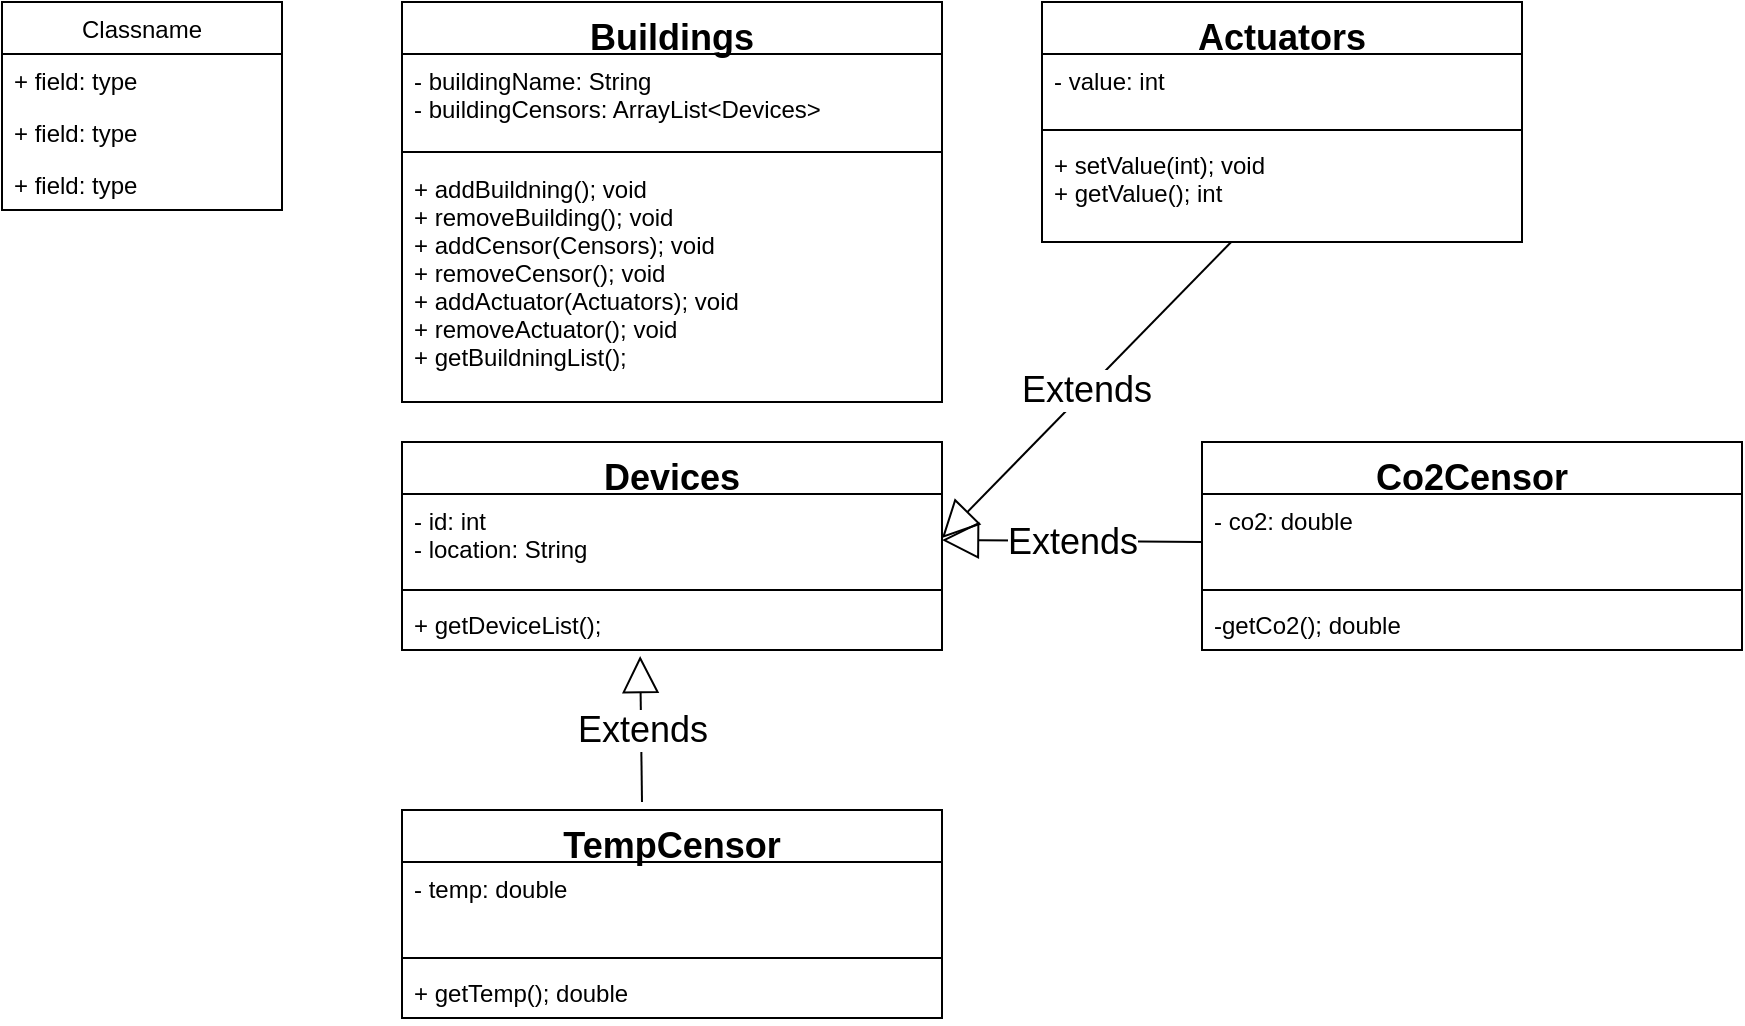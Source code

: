 <mxfile version="12.2.6" type="device" pages="1"><diagram id="nZ6EOaIHHojGqLmD3SD4" name="Page-1"><mxGraphModel dx="939" dy="499" grid="1" gridSize="10" guides="1" tooltips="1" connect="1" arrows="1" fold="1" page="1" pageScale="1" pageWidth="827" pageHeight="1169" math="0" shadow="0"><root><mxCell id="0"/><mxCell id="1" parent="0"/><mxCell id="8MmPJkLlT50e5zNfxDgW-19" value="Classname" style="swimlane;fontStyle=0;childLayout=stackLayout;horizontal=1;startSize=26;fillColor=none;horizontalStack=0;resizeParent=1;resizeParentMax=0;resizeLast=0;collapsible=1;marginBottom=0;" vertex="1" parent="1"><mxGeometry x="40" y="40" width="140" height="104" as="geometry"/></mxCell><mxCell id="8MmPJkLlT50e5zNfxDgW-20" value="+ field: type" style="text;strokeColor=none;fillColor=none;align=left;verticalAlign=top;spacingLeft=4;spacingRight=4;overflow=hidden;rotatable=0;points=[[0,0.5],[1,0.5]];portConstraint=eastwest;" vertex="1" parent="8MmPJkLlT50e5zNfxDgW-19"><mxGeometry y="26" width="140" height="26" as="geometry"/></mxCell><mxCell id="8MmPJkLlT50e5zNfxDgW-21" value="+ field: type" style="text;strokeColor=none;fillColor=none;align=left;verticalAlign=top;spacingLeft=4;spacingRight=4;overflow=hidden;rotatable=0;points=[[0,0.5],[1,0.5]];portConstraint=eastwest;" vertex="1" parent="8MmPJkLlT50e5zNfxDgW-19"><mxGeometry y="52" width="140" height="26" as="geometry"/></mxCell><mxCell id="8MmPJkLlT50e5zNfxDgW-22" value="+ field: type" style="text;strokeColor=none;fillColor=none;align=left;verticalAlign=top;spacingLeft=4;spacingRight=4;overflow=hidden;rotatable=0;points=[[0,0.5],[1,0.5]];portConstraint=eastwest;" vertex="1" parent="8MmPJkLlT50e5zNfxDgW-19"><mxGeometry y="78" width="140" height="26" as="geometry"/></mxCell><mxCell id="8MmPJkLlT50e5zNfxDgW-23" value="Buildings" style="swimlane;fontStyle=1;align=center;verticalAlign=top;childLayout=stackLayout;horizontal=1;startSize=26;horizontalStack=0;resizeParent=1;resizeParentMax=0;resizeLast=0;collapsible=1;marginBottom=0;fontSize=18;" vertex="1" parent="1"><mxGeometry x="240" y="40" width="270" height="200" as="geometry"/></mxCell><mxCell id="8MmPJkLlT50e5zNfxDgW-24" value="- buildingName: String&#10;- buildingCensors: ArrayList&lt;Devices&gt;" style="text;strokeColor=none;fillColor=none;align=left;verticalAlign=top;spacingLeft=4;spacingRight=4;overflow=hidden;rotatable=0;points=[[0,0.5],[1,0.5]];portConstraint=eastwest;" vertex="1" parent="8MmPJkLlT50e5zNfxDgW-23"><mxGeometry y="26" width="270" height="44" as="geometry"/></mxCell><mxCell id="8MmPJkLlT50e5zNfxDgW-25" value="" style="line;strokeWidth=1;fillColor=none;align=left;verticalAlign=middle;spacingTop=-1;spacingLeft=3;spacingRight=3;rotatable=0;labelPosition=right;points=[];portConstraint=eastwest;" vertex="1" parent="8MmPJkLlT50e5zNfxDgW-23"><mxGeometry y="70" width="270" height="10" as="geometry"/></mxCell><mxCell id="8MmPJkLlT50e5zNfxDgW-26" value="+ addBuildning(); void&#10;+ removeBuilding(); void&#10;+ addCensor(Censors); void&#10;+ removeCensor(); void&#10;+ addActuator(Actuators); void&#10;+ removeActuator(); void&#10;+ getBuildningList();" style="text;strokeColor=none;fillColor=none;align=left;verticalAlign=top;spacingLeft=4;spacingRight=4;overflow=hidden;rotatable=0;points=[[0,0.5],[1,0.5]];portConstraint=eastwest;" vertex="1" parent="8MmPJkLlT50e5zNfxDgW-23"><mxGeometry y="80" width="270" height="120" as="geometry"/></mxCell><mxCell id="8MmPJkLlT50e5zNfxDgW-33" value="Devices" style="swimlane;fontStyle=1;align=center;verticalAlign=top;childLayout=stackLayout;horizontal=1;startSize=26;horizontalStack=0;resizeParent=1;resizeParentMax=0;resizeLast=0;collapsible=1;marginBottom=0;fontSize=18;" vertex="1" parent="1"><mxGeometry x="240" y="260" width="270" height="104" as="geometry"/></mxCell><mxCell id="8MmPJkLlT50e5zNfxDgW-34" value="- id: int&#10;- location: String" style="text;strokeColor=none;fillColor=none;align=left;verticalAlign=top;spacingLeft=4;spacingRight=4;overflow=hidden;rotatable=0;points=[[0,0.5],[1,0.5]];portConstraint=eastwest;" vertex="1" parent="8MmPJkLlT50e5zNfxDgW-33"><mxGeometry y="26" width="270" height="44" as="geometry"/></mxCell><mxCell id="8MmPJkLlT50e5zNfxDgW-35" value="" style="line;strokeWidth=1;fillColor=none;align=left;verticalAlign=middle;spacingTop=-1;spacingLeft=3;spacingRight=3;rotatable=0;labelPosition=right;points=[];portConstraint=eastwest;" vertex="1" parent="8MmPJkLlT50e5zNfxDgW-33"><mxGeometry y="70" width="270" height="8" as="geometry"/></mxCell><mxCell id="8MmPJkLlT50e5zNfxDgW-36" value="+ getDeviceList();" style="text;strokeColor=none;fillColor=none;align=left;verticalAlign=top;spacingLeft=4;spacingRight=4;overflow=hidden;rotatable=0;points=[[0,0.5],[1,0.5]];portConstraint=eastwest;" vertex="1" parent="8MmPJkLlT50e5zNfxDgW-33"><mxGeometry y="78" width="270" height="26" as="geometry"/></mxCell><mxCell id="8MmPJkLlT50e5zNfxDgW-47" value="Co2Censor" style="swimlane;fontStyle=1;align=center;verticalAlign=top;childLayout=stackLayout;horizontal=1;startSize=26;horizontalStack=0;resizeParent=1;resizeParentMax=0;resizeLast=0;collapsible=1;marginBottom=0;fontSize=18;" vertex="1" parent="1"><mxGeometry x="640" y="260" width="270" height="104" as="geometry"/></mxCell><mxCell id="8MmPJkLlT50e5zNfxDgW-48" value="- co2: double" style="text;strokeColor=none;fillColor=none;align=left;verticalAlign=top;spacingLeft=4;spacingRight=4;overflow=hidden;rotatable=0;points=[[0,0.5],[1,0.5]];portConstraint=eastwest;" vertex="1" parent="8MmPJkLlT50e5zNfxDgW-47"><mxGeometry y="26" width="270" height="44" as="geometry"/></mxCell><mxCell id="8MmPJkLlT50e5zNfxDgW-58" value="Extends" style="endArrow=block;endSize=16;endFill=0;html=1;fontSize=18;" edge="1" parent="8MmPJkLlT50e5zNfxDgW-47" target="8MmPJkLlT50e5zNfxDgW-34"><mxGeometry width="160" relative="1" as="geometry"><mxPoint y="50" as="sourcePoint"/><mxPoint x="160" y="50" as="targetPoint"/></mxGeometry></mxCell><mxCell id="8MmPJkLlT50e5zNfxDgW-49" value="" style="line;strokeWidth=1;fillColor=none;align=left;verticalAlign=middle;spacingTop=-1;spacingLeft=3;spacingRight=3;rotatable=0;labelPosition=right;points=[];portConstraint=eastwest;" vertex="1" parent="8MmPJkLlT50e5zNfxDgW-47"><mxGeometry y="70" width="270" height="8" as="geometry"/></mxCell><mxCell id="8MmPJkLlT50e5zNfxDgW-50" value="-getCo2(); double" style="text;strokeColor=none;fillColor=none;align=left;verticalAlign=top;spacingLeft=4;spacingRight=4;overflow=hidden;rotatable=0;points=[[0,0.5],[1,0.5]];portConstraint=eastwest;" vertex="1" parent="8MmPJkLlT50e5zNfxDgW-47"><mxGeometry y="78" width="270" height="26" as="geometry"/></mxCell><mxCell id="8MmPJkLlT50e5zNfxDgW-41" value="TempCensor" style="swimlane;fontStyle=1;align=center;verticalAlign=top;childLayout=stackLayout;horizontal=1;startSize=26;horizontalStack=0;resizeParent=1;resizeParentMax=0;resizeLast=0;collapsible=1;marginBottom=0;fontSize=18;" vertex="1" parent="1"><mxGeometry x="240" y="444" width="270" height="104" as="geometry"/></mxCell><mxCell id="8MmPJkLlT50e5zNfxDgW-42" value="- temp: double" style="text;strokeColor=none;fillColor=none;align=left;verticalAlign=top;spacingLeft=4;spacingRight=4;overflow=hidden;rotatable=0;points=[[0,0.5],[1,0.5]];portConstraint=eastwest;" vertex="1" parent="8MmPJkLlT50e5zNfxDgW-41"><mxGeometry y="26" width="270" height="44" as="geometry"/></mxCell><mxCell id="8MmPJkLlT50e5zNfxDgW-43" value="" style="line;strokeWidth=1;fillColor=none;align=left;verticalAlign=middle;spacingTop=-1;spacingLeft=3;spacingRight=3;rotatable=0;labelPosition=right;points=[];portConstraint=eastwest;" vertex="1" parent="8MmPJkLlT50e5zNfxDgW-41"><mxGeometry y="70" width="270" height="8" as="geometry"/></mxCell><mxCell id="8MmPJkLlT50e5zNfxDgW-44" value="+ getTemp(); double" style="text;strokeColor=none;fillColor=none;align=left;verticalAlign=top;spacingLeft=4;spacingRight=4;overflow=hidden;rotatable=0;points=[[0,0.5],[1,0.5]];portConstraint=eastwest;" vertex="1" parent="8MmPJkLlT50e5zNfxDgW-41"><mxGeometry y="78" width="270" height="26" as="geometry"/></mxCell><mxCell id="8MmPJkLlT50e5zNfxDgW-56" value="Extends" style="endArrow=block;endSize=16;endFill=0;html=1;fontSize=18;entryX=0.441;entryY=1.115;entryDx=0;entryDy=0;entryPerimeter=0;" edge="1" parent="8MmPJkLlT50e5zNfxDgW-41" target="8MmPJkLlT50e5zNfxDgW-36"><mxGeometry width="160" relative="1" as="geometry"><mxPoint x="120" y="-4" as="sourcePoint"/><mxPoint x="280" y="-4" as="targetPoint"/></mxGeometry></mxCell><mxCell id="8MmPJkLlT50e5zNfxDgW-59" value="Actuators" style="swimlane;fontStyle=1;align=center;verticalAlign=top;childLayout=stackLayout;horizontal=1;startSize=26;horizontalStack=0;resizeParent=1;resizeParentMax=0;resizeLast=0;collapsible=1;marginBottom=0;fontSize=18;" vertex="1" parent="1"><mxGeometry x="560" y="40" width="240" height="120" as="geometry"/></mxCell><mxCell id="8MmPJkLlT50e5zNfxDgW-60" value="- value: int" style="text;strokeColor=none;fillColor=none;align=left;verticalAlign=top;spacingLeft=4;spacingRight=4;overflow=hidden;rotatable=0;points=[[0,0.5],[1,0.5]];portConstraint=eastwest;" vertex="1" parent="8MmPJkLlT50e5zNfxDgW-59"><mxGeometry y="26" width="240" height="34" as="geometry"/></mxCell><mxCell id="8MmPJkLlT50e5zNfxDgW-61" value="" style="line;strokeWidth=1;fillColor=none;align=left;verticalAlign=middle;spacingTop=-1;spacingLeft=3;spacingRight=3;rotatable=0;labelPosition=right;points=[];portConstraint=eastwest;" vertex="1" parent="8MmPJkLlT50e5zNfxDgW-59"><mxGeometry y="60" width="240" height="8" as="geometry"/></mxCell><mxCell id="8MmPJkLlT50e5zNfxDgW-62" value="+ setValue(int); void&#10;+ getValue(); int" style="text;strokeColor=none;fillColor=none;align=left;verticalAlign=top;spacingLeft=4;spacingRight=4;overflow=hidden;rotatable=0;points=[[0,0.5],[1,0.5]];portConstraint=eastwest;" vertex="1" parent="8MmPJkLlT50e5zNfxDgW-59"><mxGeometry y="68" width="240" height="52" as="geometry"/></mxCell><mxCell id="8MmPJkLlT50e5zNfxDgW-63" value="Extends" style="endArrow=block;endSize=16;endFill=0;html=1;fontSize=18;entryX=1;entryY=0.5;entryDx=0;entryDy=0;" edge="1" parent="1" source="8MmPJkLlT50e5zNfxDgW-62" target="8MmPJkLlT50e5zNfxDgW-34"><mxGeometry width="160" relative="1" as="geometry"><mxPoint x="670" y="130" as="sourcePoint"/><mxPoint x="830" y="130" as="targetPoint"/></mxGeometry></mxCell></root></mxGraphModel></diagram></mxfile>